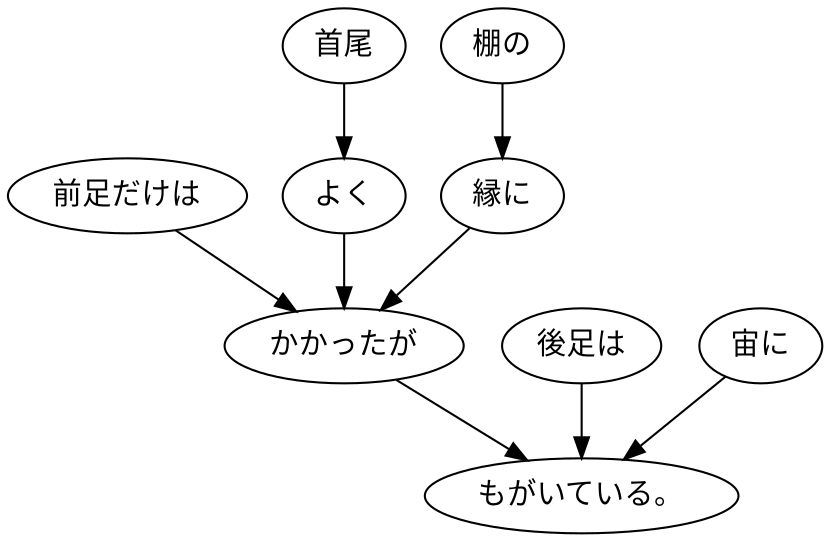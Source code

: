 digraph graph3337 {
	node0 [label="前足だけは"];
	node1 [label="首尾"];
	node2 [label="よく"];
	node3 [label="棚の"];
	node4 [label="縁に"];
	node5 [label="かかったが"];
	node6 [label="後足は"];
	node7 [label="宙に"];
	node8 [label="もがいている。"];
	node0 -> node5;
	node1 -> node2;
	node2 -> node5;
	node3 -> node4;
	node4 -> node5;
	node5 -> node8;
	node6 -> node8;
	node7 -> node8;
}
